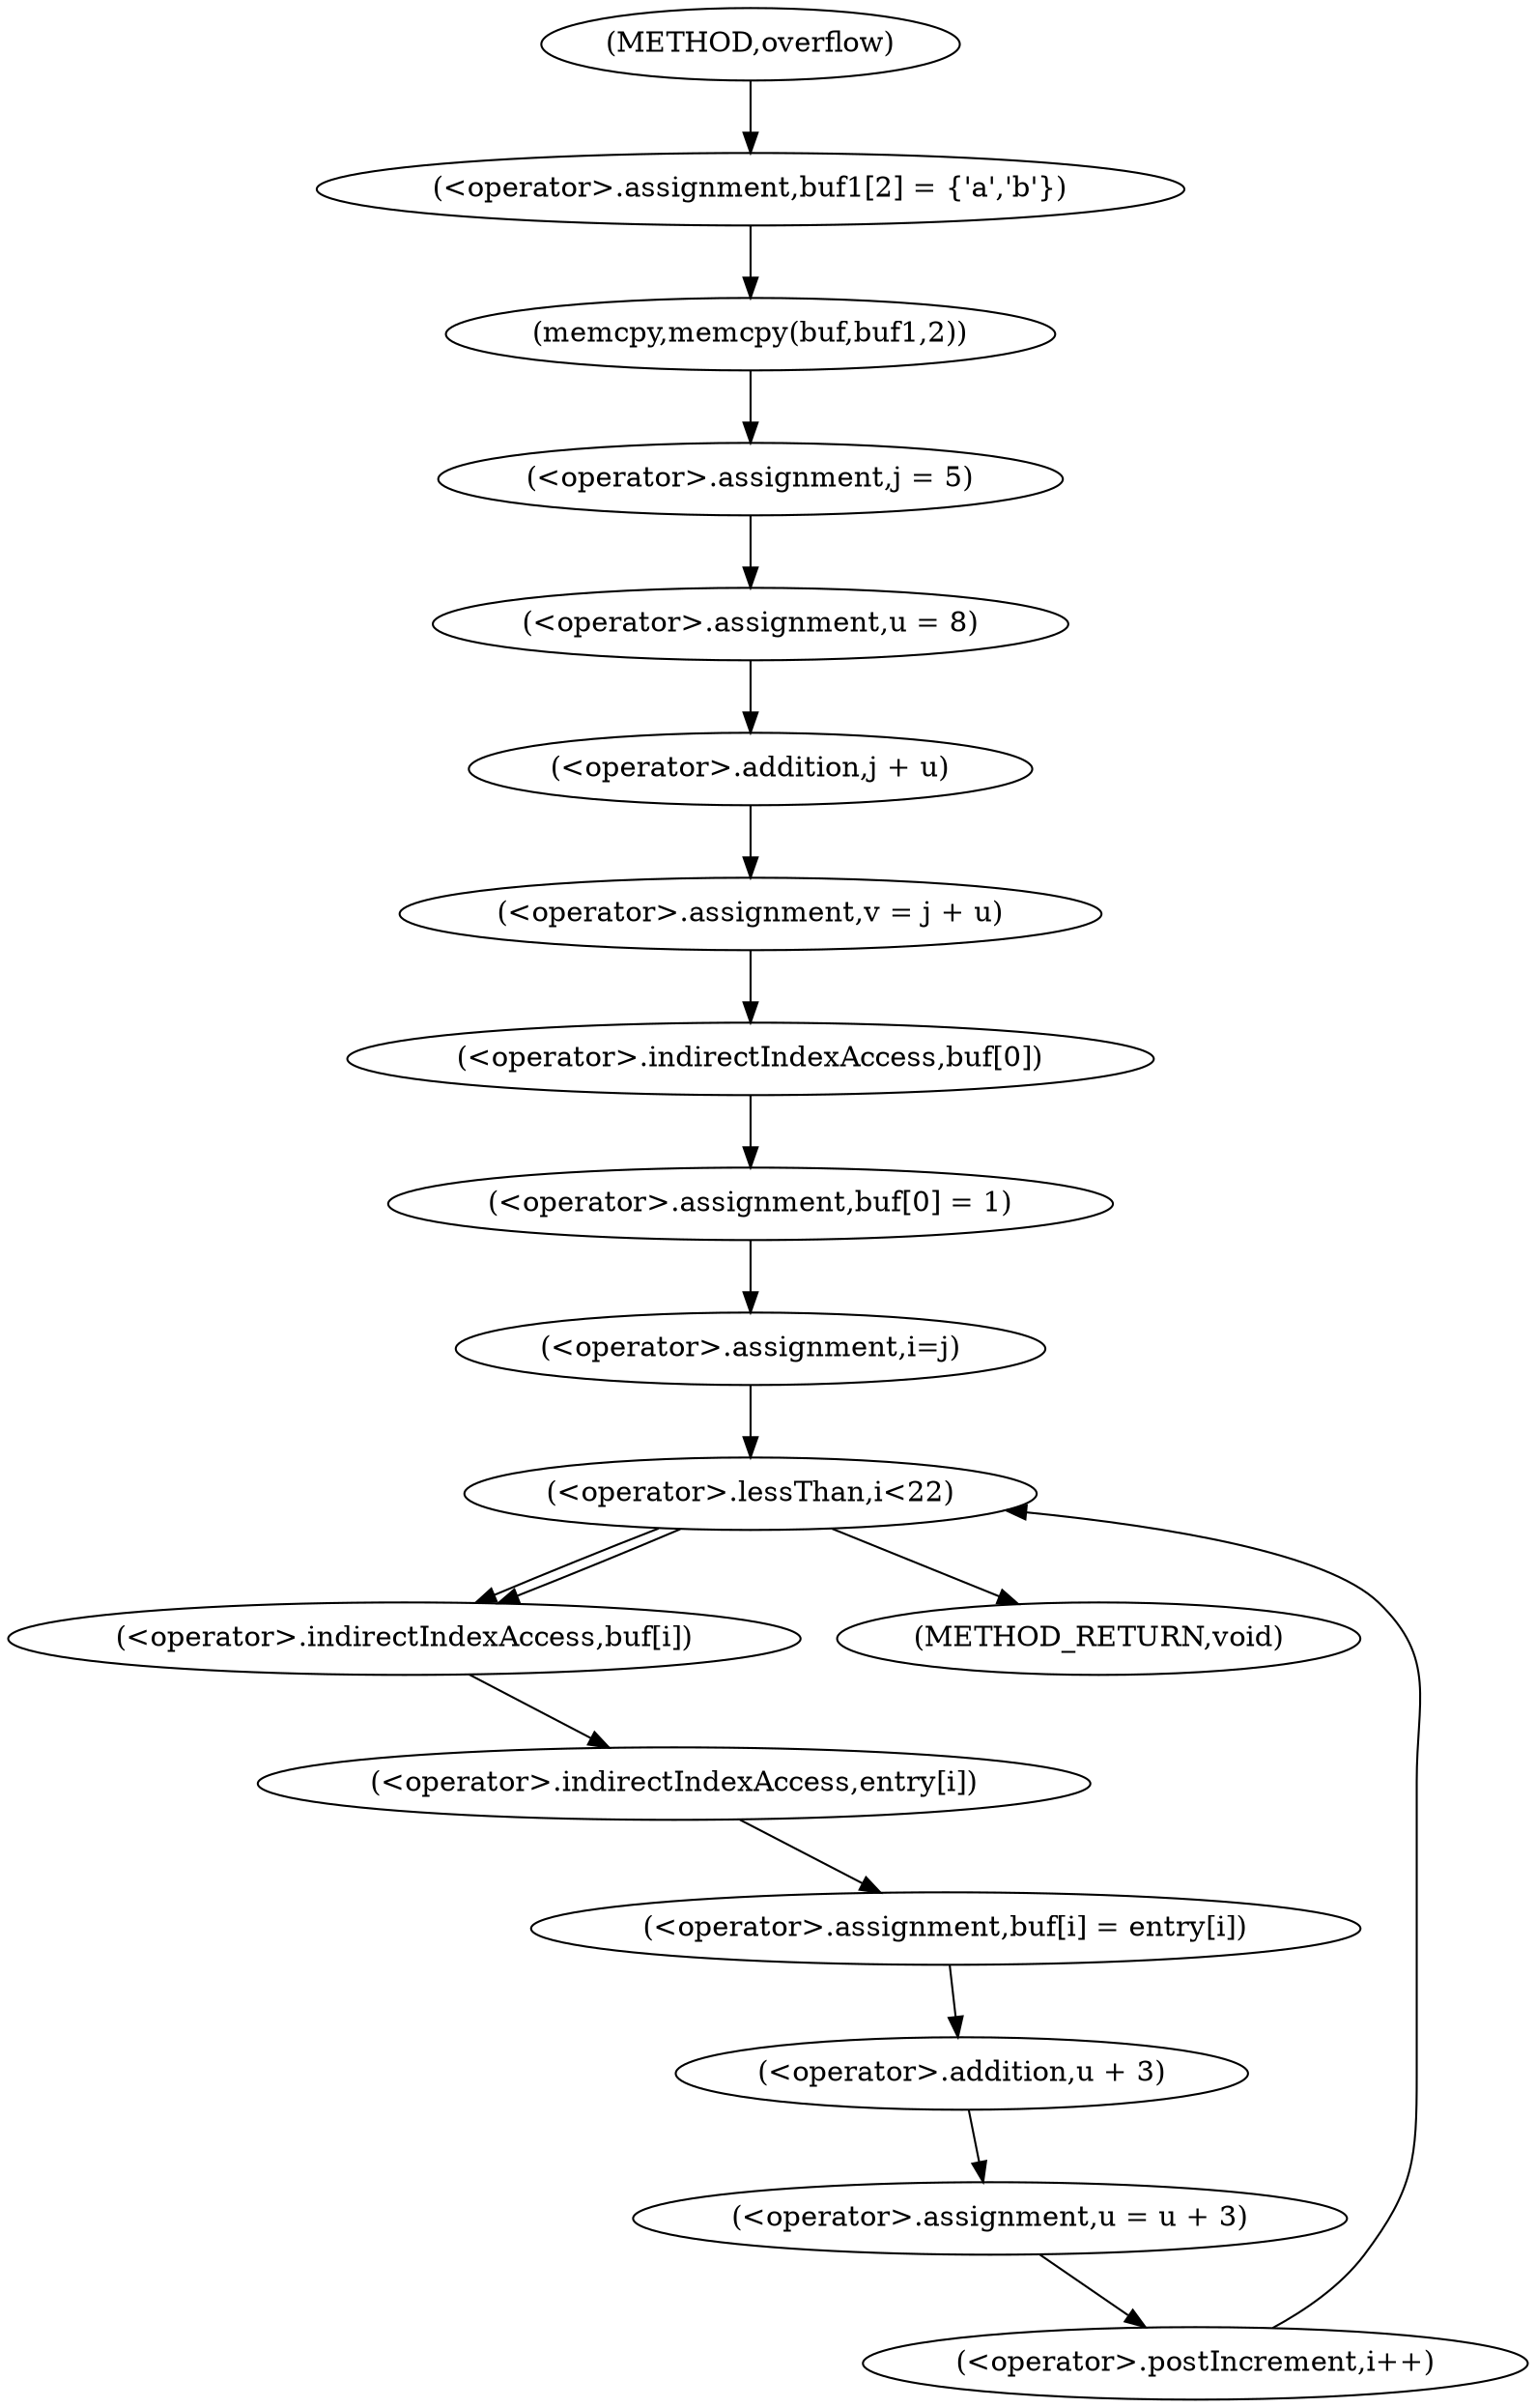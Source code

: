 digraph overflow {  
"1000117" [label = "(<operator>.assignment,buf1[2] = {'a','b'})" ]
"1000120" [label = "(memcpy,memcpy(buf,buf1,2))" ]
"1000125" [label = "(<operator>.assignment,j = 5)" ]
"1000129" [label = "(<operator>.assignment,u = 8)" ]
"1000133" [label = "(<operator>.assignment,v = j + u)" ]
"1000135" [label = "(<operator>.addition,j + u)" ]
"1000138" [label = "(<operator>.assignment,buf[0] = 1)" ]
"1000139" [label = "(<operator>.indirectIndexAccess,buf[0])" ]
"1000145" [label = "(<operator>.assignment,i=j)" ]
"1000148" [label = "(<operator>.lessThan,i<22)" ]
"1000151" [label = "(<operator>.postIncrement,i++)" ]
"1000154" [label = "(<operator>.assignment,buf[i] = entry[i])" ]
"1000155" [label = "(<operator>.indirectIndexAccess,buf[i])" ]
"1000158" [label = "(<operator>.indirectIndexAccess,entry[i])" ]
"1000161" [label = "(<operator>.assignment,u = u + 3)" ]
"1000163" [label = "(<operator>.addition,u + 3)" ]
"1000113" [label = "(METHOD,overflow)" ]
"1000166" [label = "(METHOD_RETURN,void)" ]
  "1000117" -> "1000120" 
  "1000120" -> "1000125" 
  "1000125" -> "1000129" 
  "1000129" -> "1000135" 
  "1000133" -> "1000139" 
  "1000135" -> "1000133" 
  "1000138" -> "1000145" 
  "1000139" -> "1000138" 
  "1000145" -> "1000148" 
  "1000148" -> "1000166" 
  "1000148" -> "1000155" 
  "1000148" -> "1000155" 
  "1000151" -> "1000148" 
  "1000154" -> "1000163" 
  "1000155" -> "1000158" 
  "1000158" -> "1000154" 
  "1000161" -> "1000151" 
  "1000163" -> "1000161" 
  "1000113" -> "1000117" 
}
